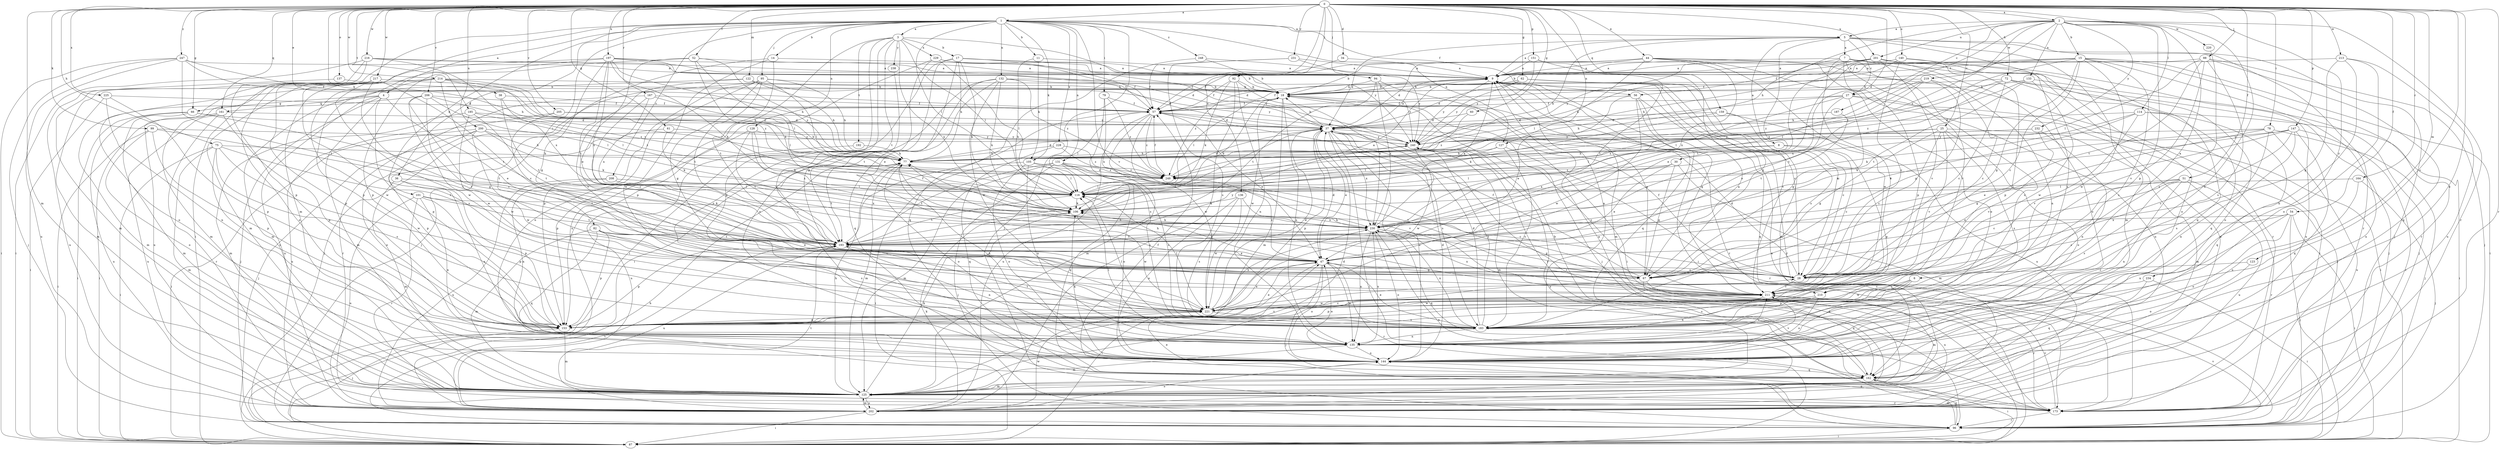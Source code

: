 strict digraph  {
0;
1;
2;
3;
4;
5;
6;
7;
8;
9;
11;
14;
15;
17;
18;
25;
27;
28;
30;
34;
36;
37;
38;
44;
47;
51;
52;
54;
56;
57;
60;
61;
62;
66;
67;
72;
75;
77;
78;
79;
82;
87;
88;
92;
94;
95;
96;
99;
101;
105;
106;
114;
116;
122;
123;
125;
127;
128;
131;
132;
133;
135;
136;
137;
140;
144;
147;
151;
153;
159;
161;
162;
164;
167;
173;
183;
185;
187;
192;
193;
197;
200;
201;
202;
205;
206;
208;
210;
211;
213;
214;
216;
217;
219;
220;
221;
225;
228;
229;
230;
231;
232;
234;
238;
240;
247;
248;
249;
0 -> 1  [label=a];
0 -> 2  [label=a];
0 -> 25  [label=c];
0 -> 30  [label=d];
0 -> 34  [label=d];
0 -> 38  [label=e];
0 -> 44  [label=e];
0 -> 51  [label=f];
0 -> 52  [label=f];
0 -> 54  [label=f];
0 -> 60  [label=g];
0 -> 61  [label=g];
0 -> 62  [label=g];
0 -> 66  [label=g];
0 -> 72  [label=h];
0 -> 75  [label=h];
0 -> 77  [label=h];
0 -> 78  [label=i];
0 -> 88  [label=j];
0 -> 92  [label=j];
0 -> 94  [label=j];
0 -> 99  [label=k];
0 -> 114  [label=l];
0 -> 122  [label=m];
0 -> 123  [label=m];
0 -> 125  [label=m];
0 -> 127  [label=n];
0 -> 136  [label=o];
0 -> 137  [label=o];
0 -> 140  [label=o];
0 -> 144  [label=o];
0 -> 147  [label=p];
0 -> 151  [label=p];
0 -> 159  [label=q];
0 -> 161  [label=q];
0 -> 164  [label=r];
0 -> 167  [label=r];
0 -> 173  [label=r];
0 -> 183  [label=s];
0 -> 185  [label=t];
0 -> 197  [label=u];
0 -> 200  [label=u];
0 -> 201  [label=u];
0 -> 205  [label=v];
0 -> 206  [label=v];
0 -> 213  [label=w];
0 -> 214  [label=w];
0 -> 216  [label=w];
0 -> 217  [label=w];
0 -> 225  [label=x];
0 -> 231  [label=y];
0 -> 247  [label=z];
1 -> 3  [label=a];
1 -> 4  [label=a];
1 -> 5  [label=a];
1 -> 11  [label=b];
1 -> 14  [label=b];
1 -> 36  [label=d];
1 -> 56  [label=f];
1 -> 79  [label=i];
1 -> 82  [label=i];
1 -> 87  [label=i];
1 -> 95  [label=j];
1 -> 96  [label=j];
1 -> 101  [label=k];
1 -> 105  [label=k];
1 -> 116  [label=l];
1 -> 125  [label=m];
1 -> 127  [label=n];
1 -> 128  [label=n];
1 -> 131  [label=n];
1 -> 132  [label=n];
1 -> 208  [label=v];
1 -> 210  [label=v];
1 -> 228  [label=x];
1 -> 248  [label=z];
2 -> 5  [label=a];
2 -> 6  [label=a];
2 -> 15  [label=b];
2 -> 27  [label=c];
2 -> 77  [label=h];
2 -> 133  [label=n];
2 -> 135  [label=n];
2 -> 153  [label=p];
2 -> 173  [label=r];
2 -> 187  [label=t];
2 -> 201  [label=u];
2 -> 219  [label=w];
2 -> 220  [label=w];
2 -> 232  [label=y];
2 -> 234  [label=y];
2 -> 249  [label=z];
3 -> 17  [label=b];
3 -> 116  [label=l];
3 -> 135  [label=n];
3 -> 144  [label=o];
3 -> 192  [label=t];
3 -> 193  [label=t];
3 -> 202  [label=u];
3 -> 229  [label=x];
3 -> 230  [label=x];
3 -> 238  [label=y];
3 -> 240  [label=y];
4 -> 47  [label=e];
4 -> 66  [label=g];
4 -> 96  [label=j];
4 -> 125  [label=m];
4 -> 153  [label=p];
4 -> 161  [label=q];
4 -> 202  [label=u];
5 -> 7  [label=a];
5 -> 8  [label=a];
5 -> 9  [label=a];
5 -> 27  [label=c];
5 -> 37  [label=d];
5 -> 77  [label=h];
5 -> 96  [label=j];
5 -> 125  [label=m];
5 -> 173  [label=r];
5 -> 183  [label=s];
5 -> 230  [label=x];
6 -> 135  [label=n];
6 -> 153  [label=p];
6 -> 210  [label=v];
6 -> 221  [label=w];
7 -> 9  [label=a];
7 -> 56  [label=f];
7 -> 87  [label=i];
7 -> 135  [label=n];
7 -> 153  [label=p];
7 -> 183  [label=s];
7 -> 202  [label=u];
7 -> 210  [label=v];
7 -> 211  [label=v];
8 -> 28  [label=c];
8 -> 77  [label=h];
8 -> 153  [label=p];
8 -> 230  [label=x];
9 -> 18  [label=b];
9 -> 28  [label=c];
9 -> 87  [label=i];
9 -> 125  [label=m];
9 -> 162  [label=q];
9 -> 240  [label=y];
9 -> 249  [label=z];
11 -> 9  [label=a];
11 -> 105  [label=k];
11 -> 106  [label=k];
14 -> 9  [label=a];
14 -> 96  [label=j];
14 -> 193  [label=t];
14 -> 221  [label=w];
15 -> 9  [label=a];
15 -> 18  [label=b];
15 -> 28  [label=c];
15 -> 57  [label=f];
15 -> 67  [label=g];
15 -> 87  [label=i];
15 -> 173  [label=r];
15 -> 183  [label=s];
15 -> 202  [label=u];
15 -> 221  [label=w];
15 -> 249  [label=z];
17 -> 9  [label=a];
17 -> 37  [label=d];
17 -> 47  [label=e];
17 -> 57  [label=f];
17 -> 77  [label=h];
17 -> 87  [label=i];
17 -> 106  [label=k];
17 -> 144  [label=o];
18 -> 57  [label=f];
18 -> 67  [label=g];
18 -> 96  [label=j];
18 -> 116  [label=l];
18 -> 125  [label=m];
18 -> 135  [label=n];
18 -> 173  [label=r];
18 -> 221  [label=w];
25 -> 28  [label=c];
25 -> 67  [label=g];
25 -> 116  [label=l];
25 -> 125  [label=m];
25 -> 144  [label=o];
25 -> 183  [label=s];
25 -> 211  [label=v];
25 -> 240  [label=y];
27 -> 47  [label=e];
27 -> 57  [label=f];
27 -> 67  [label=g];
27 -> 77  [label=h];
27 -> 87  [label=i];
27 -> 96  [label=j];
27 -> 116  [label=l];
28 -> 37  [label=d];
28 -> 57  [label=f];
28 -> 77  [label=h];
28 -> 211  [label=v];
30 -> 47  [label=e];
30 -> 67  [label=g];
30 -> 116  [label=l];
30 -> 125  [label=m];
30 -> 249  [label=z];
34 -> 9  [label=a];
34 -> 57  [label=f];
36 -> 116  [label=l];
36 -> 125  [label=m];
36 -> 135  [label=n];
36 -> 153  [label=p];
37 -> 9  [label=a];
37 -> 18  [label=b];
37 -> 47  [label=e];
37 -> 87  [label=i];
37 -> 144  [label=o];
37 -> 153  [label=p];
37 -> 173  [label=r];
37 -> 183  [label=s];
37 -> 193  [label=t];
37 -> 230  [label=x];
37 -> 240  [label=y];
38 -> 57  [label=f];
38 -> 116  [label=l];
38 -> 193  [label=t];
44 -> 9  [label=a];
44 -> 37  [label=d];
44 -> 57  [label=f];
44 -> 116  [label=l];
44 -> 144  [label=o];
44 -> 173  [label=r];
44 -> 202  [label=u];
44 -> 221  [label=w];
44 -> 230  [label=x];
47 -> 28  [label=c];
47 -> 37  [label=d];
47 -> 67  [label=g];
47 -> 87  [label=i];
47 -> 96  [label=j];
47 -> 106  [label=k];
47 -> 135  [label=n];
47 -> 144  [label=o];
47 -> 173  [label=r];
47 -> 249  [label=z];
51 -> 28  [label=c];
51 -> 47  [label=e];
51 -> 116  [label=l];
51 -> 135  [label=n];
51 -> 173  [label=r];
51 -> 183  [label=s];
51 -> 202  [label=u];
52 -> 9  [label=a];
52 -> 47  [label=e];
52 -> 106  [label=k];
52 -> 116  [label=l];
52 -> 153  [label=p];
52 -> 249  [label=z];
54 -> 28  [label=c];
54 -> 87  [label=i];
54 -> 96  [label=j];
54 -> 135  [label=n];
54 -> 144  [label=o];
54 -> 230  [label=x];
56 -> 47  [label=e];
56 -> 57  [label=f];
56 -> 67  [label=g];
56 -> 162  [label=q];
56 -> 173  [label=r];
56 -> 221  [label=w];
57 -> 37  [label=d];
57 -> 47  [label=e];
57 -> 116  [label=l];
57 -> 125  [label=m];
57 -> 202  [label=u];
57 -> 221  [label=w];
57 -> 249  [label=z];
60 -> 37  [label=d];
60 -> 249  [label=z];
61 -> 106  [label=k];
61 -> 153  [label=p];
61 -> 240  [label=y];
62 -> 18  [label=b];
62 -> 28  [label=c];
62 -> 37  [label=d];
62 -> 57  [label=f];
62 -> 125  [label=m];
62 -> 183  [label=s];
62 -> 211  [label=v];
62 -> 240  [label=y];
66 -> 37  [label=d];
66 -> 87  [label=i];
66 -> 125  [label=m];
66 -> 193  [label=t];
66 -> 202  [label=u];
67 -> 57  [label=f];
67 -> 77  [label=h];
67 -> 162  [label=q];
67 -> 202  [label=u];
72 -> 18  [label=b];
72 -> 28  [label=c];
72 -> 96  [label=j];
72 -> 144  [label=o];
72 -> 162  [label=q];
72 -> 193  [label=t];
72 -> 230  [label=x];
75 -> 77  [label=h];
75 -> 87  [label=i];
75 -> 125  [label=m];
75 -> 135  [label=n];
75 -> 183  [label=s];
75 -> 193  [label=t];
75 -> 221  [label=w];
77 -> 37  [label=d];
77 -> 125  [label=m];
77 -> 144  [label=o];
77 -> 193  [label=t];
77 -> 249  [label=z];
78 -> 47  [label=e];
78 -> 96  [label=j];
78 -> 106  [label=k];
78 -> 183  [label=s];
78 -> 202  [label=u];
78 -> 240  [label=y];
79 -> 57  [label=f];
79 -> 183  [label=s];
79 -> 230  [label=x];
79 -> 249  [label=z];
82 -> 28  [label=c];
82 -> 47  [label=e];
82 -> 125  [label=m];
82 -> 153  [label=p];
82 -> 162  [label=q];
82 -> 183  [label=s];
82 -> 193  [label=t];
87 -> 77  [label=h];
88 -> 9  [label=a];
88 -> 96  [label=j];
88 -> 116  [label=l];
88 -> 162  [label=q];
88 -> 183  [label=s];
88 -> 193  [label=t];
88 -> 211  [label=v];
92 -> 18  [label=b];
92 -> 57  [label=f];
92 -> 106  [label=k];
92 -> 135  [label=n];
92 -> 202  [label=u];
92 -> 230  [label=x];
94 -> 18  [label=b];
94 -> 87  [label=i];
94 -> 193  [label=t];
94 -> 230  [label=x];
94 -> 240  [label=y];
95 -> 18  [label=b];
95 -> 67  [label=g];
95 -> 77  [label=h];
95 -> 96  [label=j];
95 -> 116  [label=l];
95 -> 144  [label=o];
95 -> 153  [label=p];
95 -> 193  [label=t];
96 -> 9  [label=a];
96 -> 47  [label=e];
96 -> 87  [label=i];
96 -> 162  [label=q];
96 -> 193  [label=t];
96 -> 211  [label=v];
96 -> 240  [label=y];
99 -> 87  [label=i];
99 -> 144  [label=o];
99 -> 153  [label=p];
99 -> 193  [label=t];
99 -> 240  [label=y];
101 -> 106  [label=k];
101 -> 135  [label=n];
101 -> 153  [label=p];
101 -> 173  [label=r];
101 -> 193  [label=t];
101 -> 202  [label=u];
105 -> 87  [label=i];
105 -> 116  [label=l];
105 -> 135  [label=n];
105 -> 144  [label=o];
105 -> 249  [label=z];
106 -> 9  [label=a];
106 -> 18  [label=b];
106 -> 221  [label=w];
106 -> 230  [label=x];
114 -> 37  [label=d];
114 -> 87  [label=i];
114 -> 106  [label=k];
114 -> 162  [label=q];
114 -> 193  [label=t];
114 -> 211  [label=v];
116 -> 106  [label=k];
116 -> 193  [label=t];
122 -> 18  [label=b];
122 -> 77  [label=h];
122 -> 125  [label=m];
122 -> 211  [label=v];
122 -> 240  [label=y];
123 -> 28  [label=c];
123 -> 144  [label=o];
125 -> 9  [label=a];
125 -> 37  [label=d];
125 -> 77  [label=h];
125 -> 106  [label=k];
125 -> 173  [label=r];
125 -> 202  [label=u];
127 -> 77  [label=h];
127 -> 116  [label=l];
127 -> 173  [label=r];
127 -> 183  [label=s];
128 -> 106  [label=k];
128 -> 153  [label=p];
128 -> 193  [label=t];
128 -> 230  [label=x];
128 -> 240  [label=y];
131 -> 96  [label=j];
131 -> 125  [label=m];
131 -> 144  [label=o];
131 -> 162  [label=q];
131 -> 183  [label=s];
131 -> 193  [label=t];
131 -> 211  [label=v];
131 -> 249  [label=z];
132 -> 18  [label=b];
132 -> 37  [label=d];
132 -> 87  [label=i];
132 -> 106  [label=k];
132 -> 162  [label=q];
132 -> 193  [label=t];
132 -> 221  [label=w];
132 -> 249  [label=z];
133 -> 18  [label=b];
133 -> 96  [label=j];
133 -> 193  [label=t];
133 -> 221  [label=w];
133 -> 249  [label=z];
135 -> 77  [label=h];
135 -> 116  [label=l];
135 -> 125  [label=m];
135 -> 144  [label=o];
135 -> 211  [label=v];
135 -> 230  [label=x];
136 -> 28  [label=c];
136 -> 106  [label=k];
136 -> 144  [label=o];
136 -> 183  [label=s];
136 -> 221  [label=w];
137 -> 18  [label=b];
137 -> 202  [label=u];
140 -> 9  [label=a];
140 -> 28  [label=c];
140 -> 77  [label=h];
140 -> 144  [label=o];
140 -> 153  [label=p];
144 -> 37  [label=d];
144 -> 47  [label=e];
144 -> 106  [label=k];
144 -> 162  [label=q];
144 -> 211  [label=v];
147 -> 28  [label=c];
147 -> 67  [label=g];
147 -> 135  [label=n];
147 -> 162  [label=q];
147 -> 173  [label=r];
147 -> 230  [label=x];
147 -> 240  [label=y];
151 -> 9  [label=a];
151 -> 67  [label=g];
151 -> 193  [label=t];
151 -> 240  [label=y];
153 -> 28  [label=c];
153 -> 47  [label=e];
153 -> 96  [label=j];
153 -> 125  [label=m];
153 -> 211  [label=v];
159 -> 28  [label=c];
159 -> 37  [label=d];
159 -> 106  [label=k];
159 -> 202  [label=u];
161 -> 37  [label=d];
161 -> 87  [label=i];
161 -> 153  [label=p];
161 -> 173  [label=r];
161 -> 202  [label=u];
162 -> 18  [label=b];
162 -> 57  [label=f];
162 -> 87  [label=i];
162 -> 125  [label=m];
162 -> 240  [label=y];
164 -> 96  [label=j];
164 -> 116  [label=l];
164 -> 144  [label=o];
167 -> 28  [label=c];
167 -> 57  [label=f];
167 -> 116  [label=l];
167 -> 173  [label=r];
167 -> 230  [label=x];
173 -> 96  [label=j];
173 -> 125  [label=m];
173 -> 144  [label=o];
173 -> 183  [label=s];
173 -> 211  [label=v];
183 -> 9  [label=a];
183 -> 37  [label=d];
183 -> 47  [label=e];
183 -> 116  [label=l];
183 -> 135  [label=n];
183 -> 193  [label=t];
183 -> 230  [label=x];
183 -> 240  [label=y];
185 -> 37  [label=d];
185 -> 125  [label=m];
185 -> 193  [label=t];
185 -> 221  [label=w];
185 -> 249  [label=z];
187 -> 37  [label=d];
187 -> 193  [label=t];
192 -> 77  [label=h];
192 -> 202  [label=u];
193 -> 47  [label=e];
193 -> 57  [label=f];
193 -> 135  [label=n];
193 -> 153  [label=p];
193 -> 202  [label=u];
193 -> 240  [label=y];
197 -> 9  [label=a];
197 -> 18  [label=b];
197 -> 57  [label=f];
197 -> 67  [label=g];
197 -> 77  [label=h];
197 -> 106  [label=k];
197 -> 125  [label=m];
197 -> 153  [label=p];
197 -> 193  [label=t];
197 -> 230  [label=x];
200 -> 77  [label=h];
200 -> 87  [label=i];
200 -> 96  [label=j];
200 -> 106  [label=k];
200 -> 144  [label=o];
200 -> 221  [label=w];
200 -> 240  [label=y];
201 -> 9  [label=a];
201 -> 18  [label=b];
201 -> 47  [label=e];
201 -> 77  [label=h];
201 -> 144  [label=o];
201 -> 162  [label=q];
201 -> 193  [label=t];
201 -> 202  [label=u];
201 -> 211  [label=v];
201 -> 240  [label=y];
202 -> 87  [label=i];
202 -> 106  [label=k];
202 -> 125  [label=m];
202 -> 144  [label=o];
202 -> 193  [label=t];
202 -> 221  [label=w];
202 -> 230  [label=x];
205 -> 37  [label=d];
205 -> 77  [label=h];
205 -> 202  [label=u];
205 -> 211  [label=v];
206 -> 28  [label=c];
206 -> 57  [label=f];
206 -> 67  [label=g];
206 -> 116  [label=l];
206 -> 125  [label=m];
206 -> 221  [label=w];
206 -> 249  [label=z];
208 -> 116  [label=l];
208 -> 135  [label=n];
208 -> 202  [label=u];
208 -> 230  [label=x];
210 -> 144  [label=o];
210 -> 153  [label=p];
210 -> 183  [label=s];
210 -> 221  [label=w];
211 -> 9  [label=a];
211 -> 77  [label=h];
211 -> 125  [label=m];
211 -> 135  [label=n];
211 -> 173  [label=r];
211 -> 221  [label=w];
211 -> 230  [label=x];
211 -> 240  [label=y];
213 -> 9  [label=a];
213 -> 67  [label=g];
213 -> 135  [label=n];
213 -> 144  [label=o];
213 -> 202  [label=u];
214 -> 18  [label=b];
214 -> 77  [label=h];
214 -> 116  [label=l];
214 -> 125  [label=m];
214 -> 144  [label=o];
214 -> 193  [label=t];
214 -> 221  [label=w];
214 -> 249  [label=z];
216 -> 9  [label=a];
216 -> 37  [label=d];
216 -> 87  [label=i];
216 -> 125  [label=m];
216 -> 153  [label=p];
216 -> 230  [label=x];
217 -> 18  [label=b];
217 -> 28  [label=c];
217 -> 125  [label=m];
217 -> 144  [label=o];
217 -> 153  [label=p];
217 -> 183  [label=s];
217 -> 202  [label=u];
217 -> 211  [label=v];
217 -> 221  [label=w];
219 -> 18  [label=b];
219 -> 28  [label=c];
219 -> 67  [label=g];
219 -> 77  [label=h];
219 -> 116  [label=l];
219 -> 249  [label=z];
220 -> 183  [label=s];
221 -> 37  [label=d];
221 -> 47  [label=e];
221 -> 116  [label=l];
221 -> 153  [label=p];
221 -> 183  [label=s];
221 -> 230  [label=x];
225 -> 57  [label=f];
225 -> 87  [label=i];
225 -> 135  [label=n];
225 -> 153  [label=p];
228 -> 77  [label=h];
228 -> 162  [label=q];
228 -> 211  [label=v];
228 -> 249  [label=z];
229 -> 9  [label=a];
229 -> 67  [label=g];
229 -> 116  [label=l];
229 -> 153  [label=p];
229 -> 240  [label=y];
230 -> 9  [label=a];
230 -> 67  [label=g];
230 -> 106  [label=k];
230 -> 135  [label=n];
230 -> 144  [label=o];
230 -> 162  [label=q];
230 -> 193  [label=t];
231 -> 9  [label=a];
231 -> 57  [label=f];
231 -> 183  [label=s];
231 -> 240  [label=y];
232 -> 135  [label=n];
232 -> 211  [label=v];
232 -> 240  [label=y];
232 -> 249  [label=z];
234 -> 87  [label=i];
234 -> 162  [label=q];
234 -> 211  [label=v];
238 -> 144  [label=o];
240 -> 77  [label=h];
240 -> 125  [label=m];
240 -> 221  [label=w];
247 -> 9  [label=a];
247 -> 57  [label=f];
247 -> 77  [label=h];
247 -> 87  [label=i];
247 -> 96  [label=j];
247 -> 193  [label=t];
247 -> 202  [label=u];
248 -> 9  [label=a];
248 -> 18  [label=b];
248 -> 162  [label=q];
249 -> 37  [label=d];
249 -> 57  [label=f];
249 -> 116  [label=l];
}

